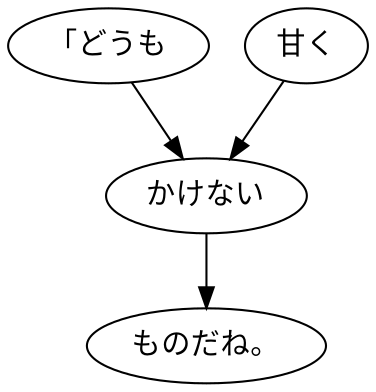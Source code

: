 digraph graph131 {
	node0 [label="「どうも"];
	node1 [label="甘く"];
	node2 [label="かけない"];
	node3 [label="ものだね。"];
	node0 -> node2;
	node1 -> node2;
	node2 -> node3;
}
